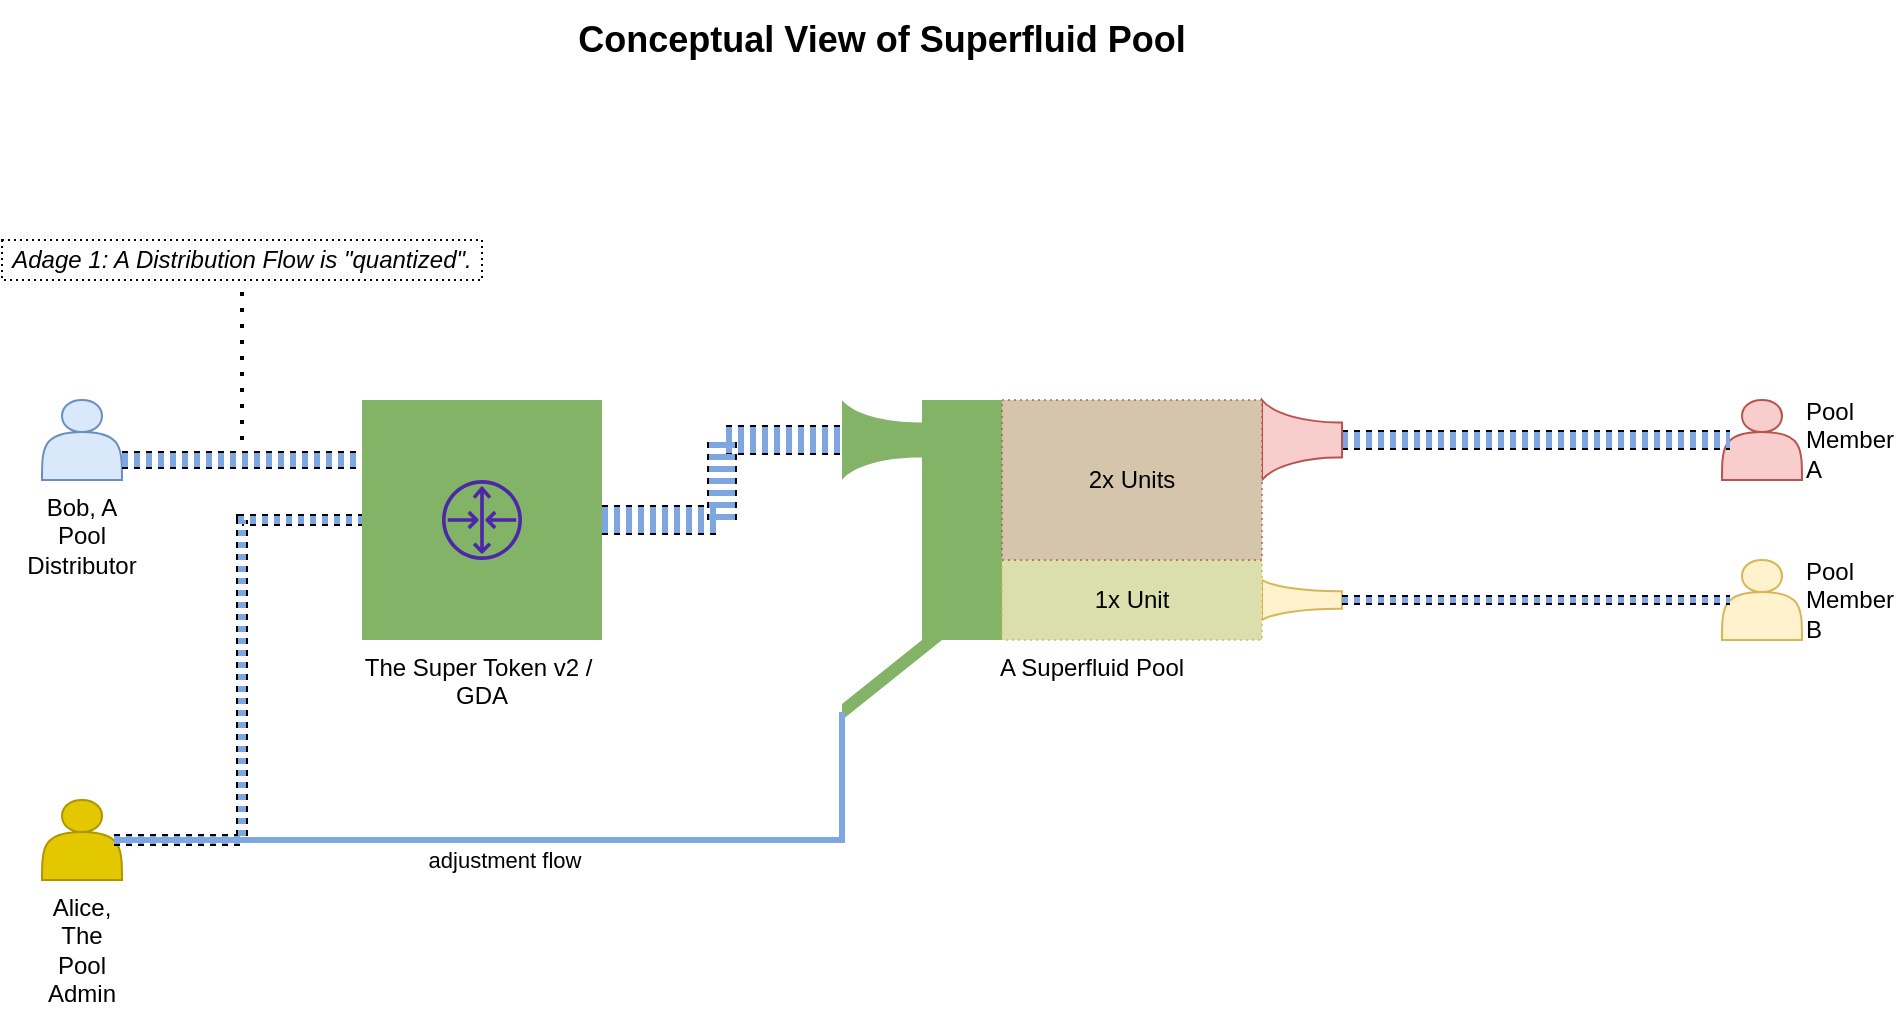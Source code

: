 <mxfile version="20.6.2" type="device"><diagram id="fZaOFZF0WYeOhrvYBxzz" name="SuperfluidPool"><mxGraphModel dx="1149" dy="962" grid="1" gridSize="10" guides="1" tooltips="1" connect="1" arrows="1" fold="1" page="1" pageScale="1" pageWidth="1169" pageHeight="827" math="0" shadow="0"><root><mxCell id="0"/><mxCell id="1" parent="0"/><mxCell id="Y8v7Us4eDIkANnJY24Sl-12" value="The Super Token v2 / &#10;GDA" style="group;strokeColor=none;fillColor=#82B366;labelPosition=center;verticalLabelPosition=bottom;align=center;verticalAlign=top;" vertex="1" connectable="0" parent="1"><mxGeometry x="320" y="280" width="120" height="120" as="geometry"/></mxCell><mxCell id="Y8v7Us4eDIkANnJY24Sl-6" value="" style="rounded=0;whiteSpace=wrap;html=1;fillColor=#82B366;strokeColor=none;labelPosition=center;verticalLabelPosition=bottom;align=center;verticalAlign=top;" vertex="1" parent="Y8v7Us4eDIkANnJY24Sl-12"><mxGeometry width="120" height="120" as="geometry"/></mxCell><mxCell id="Y8v7Us4eDIkANnJY24Sl-8" value="" style="sketch=0;outlineConnect=0;fontColor=#232F3E;gradientColor=none;fillColor=#4D27AA;strokeColor=none;dashed=0;verticalLabelPosition=bottom;verticalAlign=top;align=center;html=1;fontSize=12;fontStyle=0;aspect=fixed;pointerEvents=1;shape=mxgraph.aws4.router;" vertex="1" parent="Y8v7Us4eDIkANnJY24Sl-12"><mxGeometry x="40" y="40" width="40" height="40" as="geometry"/></mxCell><mxCell id="Y8v7Us4eDIkANnJY24Sl-13" value="" style="verticalLabelPosition=bottom;align=center;outlineConnect=0;dashed=0;html=1;verticalAlign=top;shape=mxgraph.pid.flow_sensors.flow_nozzle;strokeColor=none;fillColor=#82B366;" vertex="1" parent="1"><mxGeometry x="560" y="280" width="40" height="40" as="geometry"/></mxCell><mxCell id="Y8v7Us4eDIkANnJY24Sl-2" value="A Superfluid Pool" style="rounded=0;whiteSpace=wrap;html=1;fillColor=#82B366;strokeColor=none;labelPosition=center;verticalLabelPosition=bottom;align=center;verticalAlign=top;" vertex="1" parent="1"><mxGeometry x="600" y="280" width="170" height="120" as="geometry"/></mxCell><mxCell id="Y8v7Us4eDIkANnJY24Sl-16" value="" style="verticalLabelPosition=bottom;verticalAlign=top;html=1;shape=mxgraph.basic.diag_stripe;dx=4;strokeColor=none;fillColor=#82B366;flipV=1;direction=south;" vertex="1" parent="1"><mxGeometry x="560" y="400" width="50" height="40" as="geometry"/></mxCell><mxCell id="Y8v7Us4eDIkANnJY24Sl-17" value="Bob, A Pool Distributor" style="shape=actor;whiteSpace=wrap;html=1;strokeColor=#6c8ebf;fillColor=#dae8fc;labelPosition=center;verticalLabelPosition=bottom;align=center;verticalAlign=top;" vertex="1" parent="1"><mxGeometry x="160" y="280" width="40" height="40" as="geometry"/></mxCell><mxCell id="Y8v7Us4eDIkANnJY24Sl-18" value="" style="shape=filledEdge;fixDash=1;endArrow=none;strokeWidth=9;fillColor=#7EA6E0;edgeStyle=orthogonalEdgeStyle;html=1;strokeColor=default;rounded=0;shadow=0;dashed=1;" edge="1" parent="1"><mxGeometry width="60" height="40" relative="1" as="geometry"><mxPoint x="200" y="310" as="sourcePoint"/><mxPoint x="320" y="310" as="targetPoint"/><Array as="points"><mxPoint x="300" y="310"/><mxPoint x="300" y="310"/></Array></mxGeometry></mxCell><mxCell id="Y8v7Us4eDIkANnJY24Sl-20" value="" style="shape=filledEdge;fixDash=1;endArrow=none;strokeWidth=15;fillColor=#7EA6E0;edgeStyle=orthogonalEdgeStyle;html=1;strokeColor=default;rounded=0;shadow=0;entryX=0;entryY=0.5;entryDx=0;entryDy=0;entryPerimeter=0;exitX=1;exitY=0.5;exitDx=0;exitDy=0;dashed=1;" edge="1" parent="1" source="Y8v7Us4eDIkANnJY24Sl-6" target="Y8v7Us4eDIkANnJY24Sl-13"><mxGeometry width="60" height="40" relative="1" as="geometry"><mxPoint x="210" y="320" as="sourcePoint"/><mxPoint x="510" y="320" as="targetPoint"/><Array as="points"><mxPoint x="500" y="340"/><mxPoint x="500" y="300"/></Array></mxGeometry></mxCell><mxCell id="Y8v7Us4eDIkANnJY24Sl-21" value="Alice, The&lt;br&gt;Pool Admin" style="shape=actor;whiteSpace=wrap;html=1;strokeColor=#B09500;fillColor=#e3c800;fontColor=#000000;verticalAlign=top;labelPosition=center;verticalLabelPosition=bottom;align=center;" vertex="1" parent="1"><mxGeometry x="160" y="480" width="40" height="40" as="geometry"/></mxCell><mxCell id="Y8v7Us4eDIkANnJY24Sl-22" value="adjustment flow" style="endArrow=none;html=1;rounded=0;shadow=0;strokeColor=#7EA6E0;fillColor=#7EA6E0;strokeWidth=3;entryX=0;entryY=0;entryDx=4;entryDy=50;entryPerimeter=0;exitX=0.9;exitY=0.5;exitDx=0;exitDy=0;exitPerimeter=0;" edge="1" parent="1" source="Y8v7Us4eDIkANnJY24Sl-21" target="Y8v7Us4eDIkANnJY24Sl-16"><mxGeometry x="-0.088" y="-10" width="50" height="50" relative="1" as="geometry"><mxPoint x="290" y="670" as="sourcePoint"/><mxPoint x="340" y="620" as="targetPoint"/><Array as="points"><mxPoint x="560" y="500"/></Array><mxPoint as="offset"/></mxGeometry></mxCell><mxCell id="Y8v7Us4eDIkANnJY24Sl-23" value="Conceptual View of Superfluid Pool" style="text;html=1;strokeColor=none;fillColor=none;align=center;verticalAlign=middle;whiteSpace=wrap;rounded=0;fontSize=18;fontStyle=1" vertex="1" parent="1"><mxGeometry x="400" y="80" width="360" height="40" as="geometry"/></mxCell><mxCell id="Y8v7Us4eDIkANnJY24Sl-24" value="Pool Member&lt;br&gt;A" style="shape=actor;whiteSpace=wrap;html=1;strokeColor=#b85450;fillColor=#f8cecc;labelPosition=right;verticalLabelPosition=middle;align=left;verticalAlign=middle;" vertex="1" parent="1"><mxGeometry x="1000" y="280" width="40" height="40" as="geometry"/></mxCell><mxCell id="Y8v7Us4eDIkANnJY24Sl-25" value="Pool Member&lt;br&gt;B" style="shape=actor;whiteSpace=wrap;html=1;strokeColor=#d6b656;fillColor=#fff2cc;labelPosition=right;verticalLabelPosition=middle;align=left;verticalAlign=middle;" vertex="1" parent="1"><mxGeometry x="1000" y="360" width="40" height="40" as="geometry"/></mxCell><mxCell id="Y8v7Us4eDIkANnJY24Sl-27" value="Adage 1: A Distribution Flow is &quot;quantized&quot;." style="text;html=1;strokeColor=default;fillColor=none;align=center;verticalAlign=middle;whiteSpace=wrap;rounded=0;fontSize=12;fontStyle=2;dashed=1;dashPattern=1 2;" vertex="1" parent="1"><mxGeometry x="140" y="200" width="240" height="20" as="geometry"/></mxCell><mxCell id="Y8v7Us4eDIkANnJY24Sl-34" value="" style="endArrow=none;dashed=1;html=1;dashPattern=1 3;strokeWidth=2;rounded=0;shadow=0;strokeColor=#000000;fontSize=12;fillColor=#7EA6E0;entryX=0.5;entryY=1;entryDx=0;entryDy=0;" edge="1" parent="1" target="Y8v7Us4eDIkANnJY24Sl-27"><mxGeometry width="50" height="50" relative="1" as="geometry"><mxPoint x="260" y="300" as="sourcePoint"/><mxPoint x="260" y="380" as="targetPoint"/></mxGeometry></mxCell><mxCell id="Y8v7Us4eDIkANnJY24Sl-35" value="" style="shape=filledEdge;fixDash=1;endArrow=none;strokeWidth=10;fillColor=#7EA6E0;edgeStyle=orthogonalEdgeStyle;html=1;strokeColor=default;rounded=0;shadow=0;entryX=0.1;entryY=0.5;entryDx=0;entryDy=0;entryPerimeter=0;exitX=1;exitY=0.5;exitDx=0;exitDy=0;dashed=1;exitPerimeter=0;" edge="1" parent="1" source="Y8v7Us4eDIkANnJY24Sl-36" target="Y8v7Us4eDIkANnJY24Sl-24"><mxGeometry width="60" height="40" relative="1" as="geometry"><mxPoint x="450" y="350" as="sourcePoint"/><mxPoint x="570" y="310" as="targetPoint"/><Array as="points"><mxPoint x="870" y="300"/><mxPoint x="870" y="300"/></Array></mxGeometry></mxCell><mxCell id="Y8v7Us4eDIkANnJY24Sl-36" value="" style="verticalLabelPosition=bottom;align=center;outlineConnect=0;dashed=0;html=1;verticalAlign=top;shape=mxgraph.pid.flow_sensors.flow_nozzle;strokeColor=#b85450;fillColor=#f8cecc;flipH=0;" vertex="1" parent="1"><mxGeometry x="770" y="280" width="40" height="40" as="geometry"/></mxCell><mxCell id="Y8v7Us4eDIkANnJY24Sl-39" value="" style="verticalLabelPosition=bottom;align=center;outlineConnect=0;dashed=0;html=1;verticalAlign=top;shape=mxgraph.pid.flow_sensors.flow_nozzle;strokeColor=#d6b656;fillColor=#fff2cc;flipH=0;" vertex="1" parent="1"><mxGeometry x="770" y="370" width="40" height="20" as="geometry"/></mxCell><mxCell id="Y8v7Us4eDIkANnJY24Sl-40" value="" style="shape=filledEdge;fixDash=1;endArrow=none;strokeWidth=5;fillColor=#7EA6E0;edgeStyle=orthogonalEdgeStyle;html=1;strokeColor=default;rounded=0;shadow=0;exitX=1;exitY=0.5;exitDx=0;exitDy=0;dashed=1;exitPerimeter=0;entryX=0.1;entryY=0.5;entryDx=0;entryDy=0;entryPerimeter=0;" edge="1" parent="1" source="Y8v7Us4eDIkANnJY24Sl-39" target="Y8v7Us4eDIkANnJY24Sl-25"><mxGeometry width="60" height="40" relative="1" as="geometry"><mxPoint x="820" y="310" as="sourcePoint"/><mxPoint x="1010" y="380" as="targetPoint"/><Array as="points"/></mxGeometry></mxCell><mxCell id="Y8v7Us4eDIkANnJY24Sl-41" value="1x&amp;nbsp;Unit" style="rounded=0;whiteSpace=wrap;html=1;dashed=1;dashPattern=1 2;strokeColor=#d6b656;fontSize=12;fillColor=#fff2cc;opacity=70;" vertex="1" parent="1"><mxGeometry x="640" y="360" width="130" height="40" as="geometry"/></mxCell><mxCell id="Y8v7Us4eDIkANnJY24Sl-42" value="2x Units" style="rounded=0;whiteSpace=wrap;html=1;dashed=1;dashPattern=1 2;strokeColor=#b85450;fontSize=12;fillColor=#f8cecc;opacity=70;" vertex="1" parent="1"><mxGeometry x="640" y="280" width="130" height="80" as="geometry"/></mxCell><mxCell id="Y8v7Us4eDIkANnJY24Sl-44" value="" style="shape=filledEdge;fixDash=1;endArrow=none;strokeWidth=6;fillColor=#7EA6E0;edgeStyle=orthogonalEdgeStyle;html=1;strokeColor=default;rounded=0;shadow=0;dashed=1;exitX=0.9;exitY=0.5;exitDx=0;exitDy=0;exitPerimeter=0;entryX=0;entryY=0.5;entryDx=0;entryDy=0;" edge="1" parent="1" source="Y8v7Us4eDIkANnJY24Sl-21" target="Y8v7Us4eDIkANnJY24Sl-6"><mxGeometry width="60" height="40" relative="1" as="geometry"><mxPoint x="210" y="320" as="sourcePoint"/><mxPoint x="330" y="320" as="targetPoint"/><Array as="points"><mxPoint x="260" y="500"/><mxPoint x="260" y="340"/></Array></mxGeometry></mxCell></root></mxGraphModel></diagram></mxfile>
